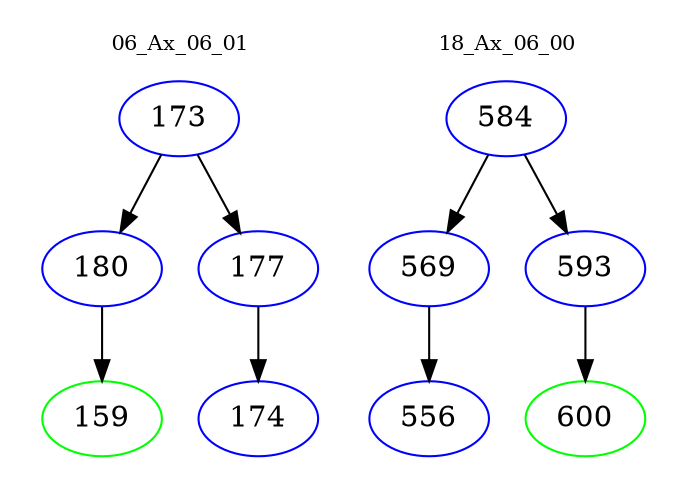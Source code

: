 digraph{
subgraph cluster_0 {
color = white
label = "06_Ax_06_01";
fontsize=10;
T0_173 [label="173", color="blue"]
T0_173 -> T0_180 [color="black"]
T0_180 [label="180", color="blue"]
T0_180 -> T0_159 [color="black"]
T0_159 [label="159", color="green"]
T0_173 -> T0_177 [color="black"]
T0_177 [label="177", color="blue"]
T0_177 -> T0_174 [color="black"]
T0_174 [label="174", color="blue"]
}
subgraph cluster_1 {
color = white
label = "18_Ax_06_00";
fontsize=10;
T1_584 [label="584", color="blue"]
T1_584 -> T1_569 [color="black"]
T1_569 [label="569", color="blue"]
T1_569 -> T1_556 [color="black"]
T1_556 [label="556", color="blue"]
T1_584 -> T1_593 [color="black"]
T1_593 [label="593", color="blue"]
T1_593 -> T1_600 [color="black"]
T1_600 [label="600", color="green"]
}
}
